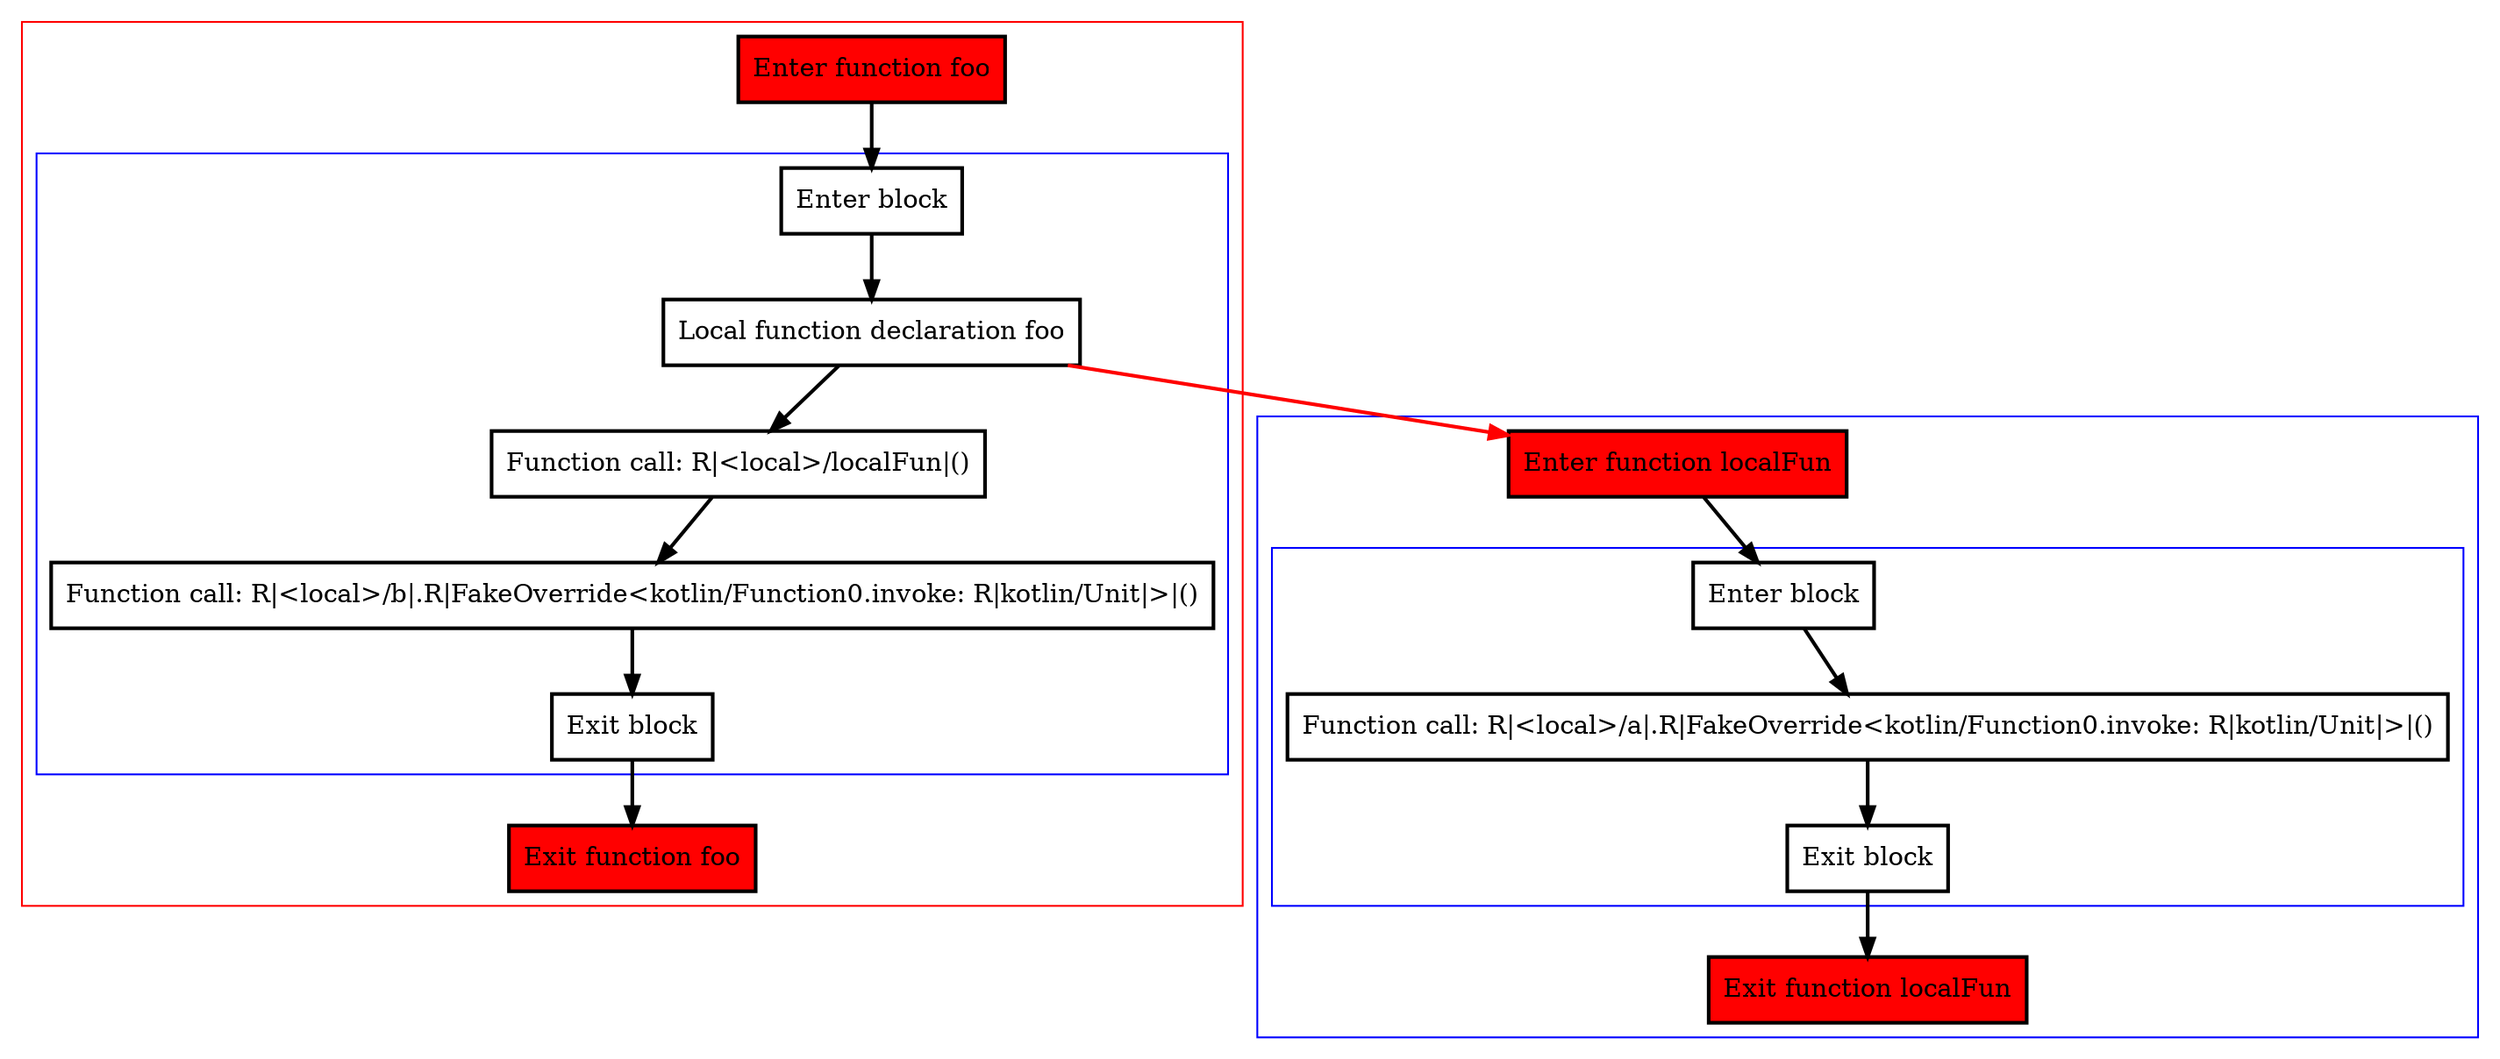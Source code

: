 digraph inLocalFunction_kt {
    graph [nodesep=3]
    node [shape=box penwidth=2]
    edge [penwidth=2]

    subgraph cluster_0 {
        color=red
        0 [label="Enter function foo" style="filled" fillcolor=red];
        subgraph cluster_1 {
            color=blue
            1 [label="Enter block"];
            2 [label="Local function declaration foo"];
            3 [label="Function call: R|<local>/localFun|()"];
            4 [label="Function call: R|<local>/b|.R|FakeOverride<kotlin/Function0.invoke: R|kotlin/Unit|>|()"];
            5 [label="Exit block"];
        }
        6 [label="Exit function foo" style="filled" fillcolor=red];
    }
    subgraph cluster_2 {
        color=blue
        7 [label="Enter function localFun" style="filled" fillcolor=red];
        subgraph cluster_3 {
            color=blue
            8 [label="Enter block"];
            9 [label="Function call: R|<local>/a|.R|FakeOverride<kotlin/Function0.invoke: R|kotlin/Unit|>|()"];
            10 [label="Exit block"];
        }
        11 [label="Exit function localFun" style="filled" fillcolor=red];
    }
    0 -> {1};
    1 -> {2};
    2 -> {3};
    2 -> {7} [color=red];
    3 -> {4};
    4 -> {5};
    5 -> {6};
    7 -> {8};
    8 -> {9};
    9 -> {10};
    10 -> {11};

}
